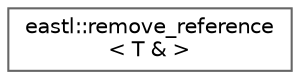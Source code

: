 digraph "类继承关系图"
{
 // LATEX_PDF_SIZE
  bgcolor="transparent";
  edge [fontname=Helvetica,fontsize=10,labelfontname=Helvetica,labelfontsize=10];
  node [fontname=Helvetica,fontsize=10,shape=box,height=0.2,width=0.4];
  rankdir="LR";
  Node0 [id="Node000000",label="eastl::remove_reference\l\< T & \>",height=0.2,width=0.4,color="grey40", fillcolor="white", style="filled",URL="$structeastl_1_1remove__reference_3_01_t_01_6_01_4.html",tooltip=" "];
}
